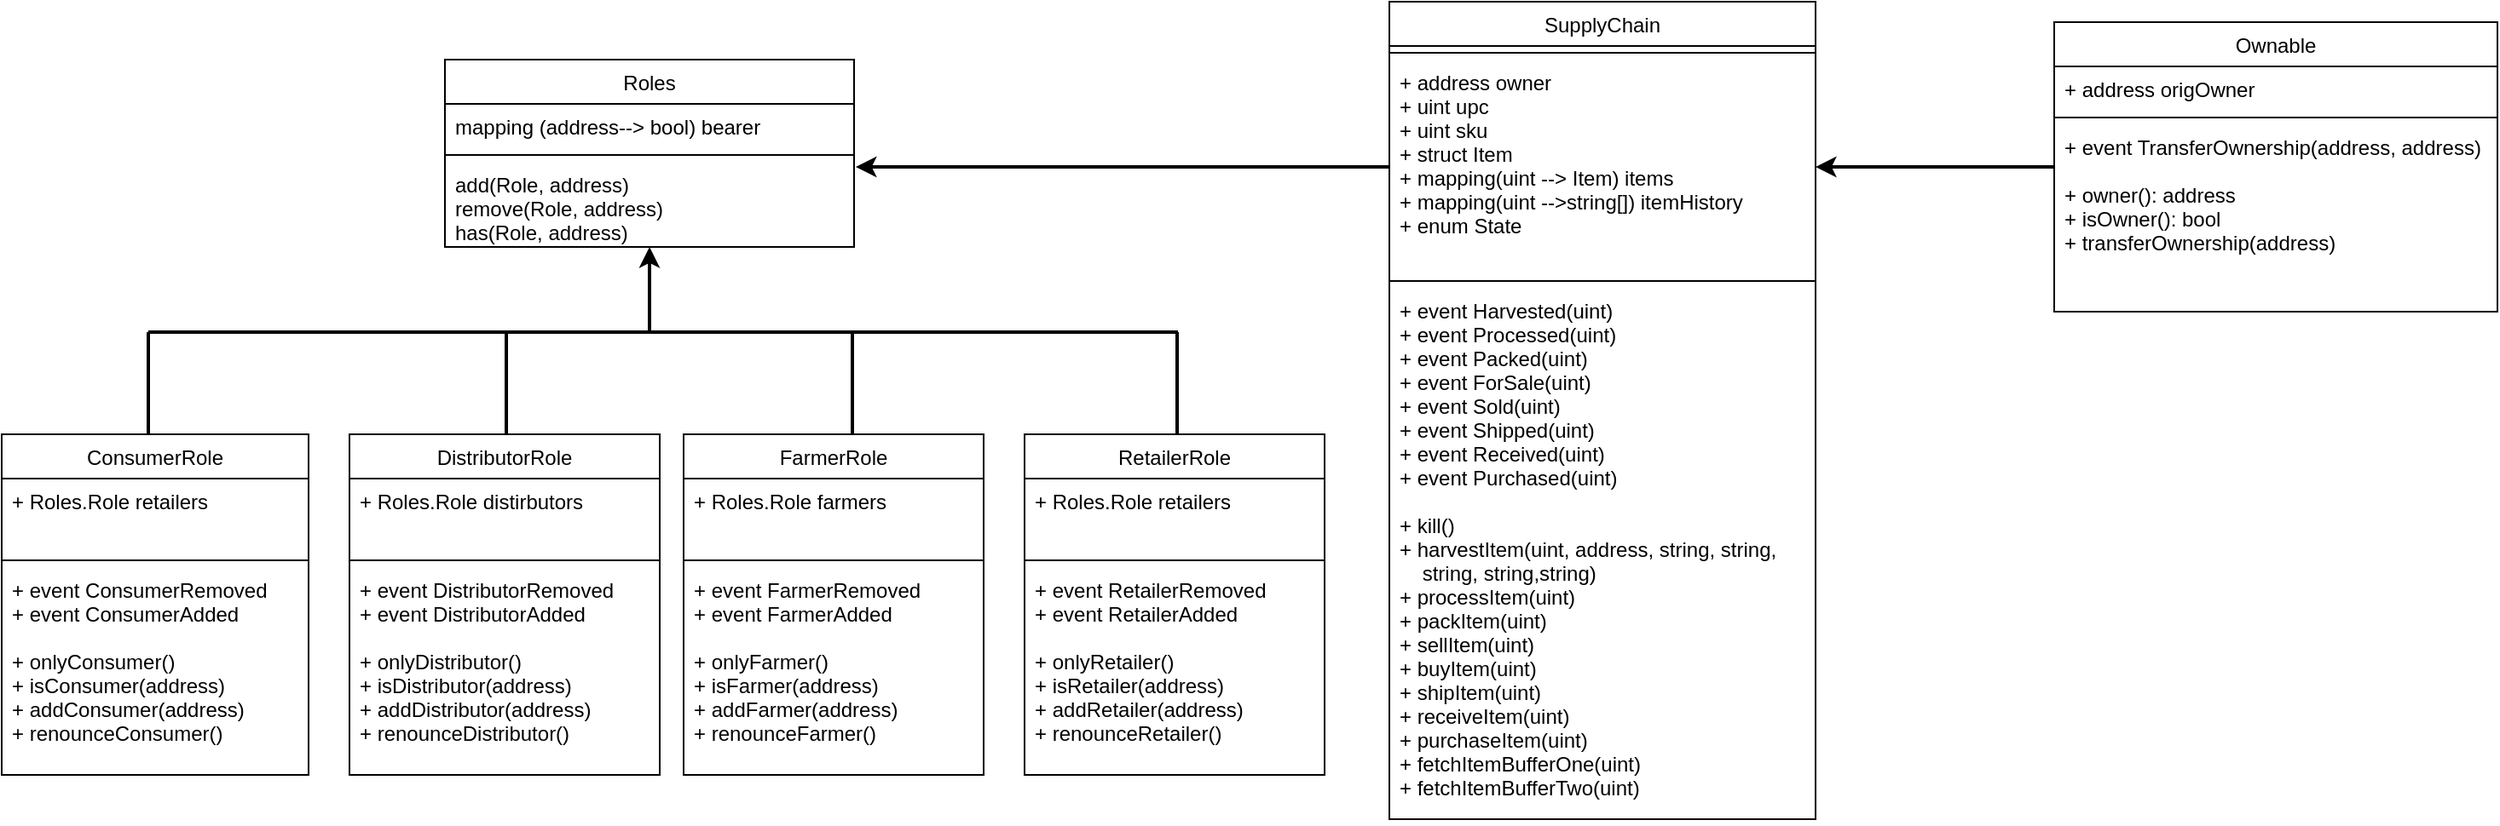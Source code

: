 <mxfile version="13.4.2" type="device"><diagram id="C5RBs43oDa-KdzZeNtuy" name="Page-1"><mxGraphModel dx="1426" dy="777" grid="1" gridSize="10" guides="1" tooltips="1" connect="1" arrows="1" fold="1" page="1" pageScale="1" pageWidth="1169" pageHeight="827" math="0" shadow="0"><root><mxCell id="WIyWlLk6GJQsqaUBKTNV-0"/><mxCell id="WIyWlLk6GJQsqaUBKTNV-1" parent="WIyWlLk6GJQsqaUBKTNV-0"/><mxCell id="i5dmauJpo2EvcO83gm-g-48" value="" style="endArrow=none;html=1;strokeWidth=2;" edge="1" parent="WIyWlLk6GJQsqaUBKTNV-1"><mxGeometry width="50" height="50" relative="1" as="geometry"><mxPoint x="106" y="234" as="sourcePoint"/><mxPoint x="710" y="234" as="targetPoint"/></mxGeometry></mxCell><mxCell id="i5dmauJpo2EvcO83gm-g-54" value="" style="endArrow=classic;html=1;strokeWidth=2;" edge="1" parent="WIyWlLk6GJQsqaUBKTNV-1" target="i5dmauJpo2EvcO83gm-g-29"><mxGeometry width="50" height="50" relative="1" as="geometry"><mxPoint x="400" y="234" as="sourcePoint"/><mxPoint x="426" y="204" as="targetPoint"/></mxGeometry></mxCell><mxCell id="i5dmauJpo2EvcO83gm-g-55" value="" style="endArrow=none;html=1;strokeWidth=2;" edge="1" parent="WIyWlLk6GJQsqaUBKTNV-1"><mxGeometry width="50" height="50" relative="1" as="geometry"><mxPoint x="106" y="294" as="sourcePoint"/><mxPoint x="106" y="234" as="targetPoint"/><Array as="points"/></mxGeometry></mxCell><mxCell id="i5dmauJpo2EvcO83gm-g-56" value="" style="endArrow=none;html=1;strokeWidth=2;exitX=0.5;exitY=0;exitDx=0;exitDy=0;" edge="1" parent="WIyWlLk6GJQsqaUBKTNV-1"><mxGeometry width="50" height="50" relative="1" as="geometry"><mxPoint x="316" y="294" as="sourcePoint"/><mxPoint x="316" y="234" as="targetPoint"/></mxGeometry></mxCell><mxCell id="i5dmauJpo2EvcO83gm-g-57" value="" style="endArrow=none;html=1;strokeWidth=2;exitX=0.5;exitY=0;exitDx=0;exitDy=0;" edge="1" parent="WIyWlLk6GJQsqaUBKTNV-1"><mxGeometry width="50" height="50" relative="1" as="geometry"><mxPoint x="519" y="294" as="sourcePoint"/><mxPoint x="519" y="234" as="targetPoint"/></mxGeometry></mxCell><mxCell id="i5dmauJpo2EvcO83gm-g-59" value="" style="endArrow=none;html=1;strokeWidth=2;exitX=0.5;exitY=0;exitDx=0;exitDy=0;" edge="1" parent="WIyWlLk6GJQsqaUBKTNV-1"><mxGeometry width="50" height="50" relative="1" as="geometry"><mxPoint x="709.5" y="294" as="sourcePoint"/><mxPoint x="709.5" y="234" as="targetPoint"/></mxGeometry></mxCell><mxCell id="i5dmauJpo2EvcO83gm-g-73" style="edgeStyle=orthogonalEdgeStyle;rounded=0;orthogonalLoop=1;jettySize=auto;html=1;exitX=0;exitY=0.5;exitDx=0;exitDy=0;entryX=1.004;entryY=0.06;entryDx=0;entryDy=0;entryPerimeter=0;strokeWidth=2;" edge="1" parent="WIyWlLk6GJQsqaUBKTNV-1" source="i5dmauJpo2EvcO83gm-g-61" target="i5dmauJpo2EvcO83gm-g-29"><mxGeometry relative="1" as="geometry"/></mxCell><mxCell id="i5dmauJpo2EvcO83gm-g-75" style="edgeStyle=orthogonalEdgeStyle;rounded=0;orthogonalLoop=1;jettySize=auto;html=1;exitX=0;exitY=0.5;exitDx=0;exitDy=0;entryX=1;entryY=0.5;entryDx=0;entryDy=0;strokeWidth=2;" edge="1" parent="WIyWlLk6GJQsqaUBKTNV-1" source="i5dmauJpo2EvcO83gm-g-69" target="i5dmauJpo2EvcO83gm-g-61"><mxGeometry relative="1" as="geometry"/></mxCell><mxCell id="i5dmauJpo2EvcO83gm-g-60" value="SupplyChain" style="swimlane;fontStyle=0;align=center;verticalAlign=top;childLayout=stackLayout;horizontal=1;startSize=26;horizontalStack=0;resizeParent=1;resizeLast=0;collapsible=1;marginBottom=0;rounded=0;shadow=0;strokeWidth=1;" vertex="1" parent="WIyWlLk6GJQsqaUBKTNV-1"><mxGeometry x="834" y="40" width="250" height="480" as="geometry"><mxRectangle x="340" y="380" width="170" height="26" as="alternateBounds"/></mxGeometry></mxCell><mxCell id="i5dmauJpo2EvcO83gm-g-62" value="" style="line;html=1;strokeWidth=1;align=left;verticalAlign=middle;spacingTop=-1;spacingLeft=3;spacingRight=3;rotatable=0;labelPosition=right;points=[];portConstraint=eastwest;" vertex="1" parent="i5dmauJpo2EvcO83gm-g-60"><mxGeometry y="26" width="250" height="8" as="geometry"/></mxCell><mxCell id="i5dmauJpo2EvcO83gm-g-61" value="+ address owner&#10;+ uint upc&#10;+ uint sku&#10;+ struct Item&#10;+ mapping(uint --&gt; Item) items&#10;+ mapping(uint --&gt;string[]) itemHistory&#10;+ enum State&#10;&#10;&#10;" style="text;align=left;verticalAlign=top;spacingLeft=4;spacingRight=4;overflow=hidden;rotatable=0;points=[[0,0.5],[1,0.5]];portConstraint=eastwest;" vertex="1" parent="i5dmauJpo2EvcO83gm-g-60"><mxGeometry y="34" width="250" height="126" as="geometry"/></mxCell><mxCell id="i5dmauJpo2EvcO83gm-g-65" value="" style="line;html=1;strokeWidth=1;align=left;verticalAlign=middle;spacingTop=-1;spacingLeft=3;spacingRight=3;rotatable=0;labelPosition=right;points=[];portConstraint=eastwest;" vertex="1" parent="i5dmauJpo2EvcO83gm-g-60"><mxGeometry y="160" width="250" height="8" as="geometry"/></mxCell><mxCell id="i5dmauJpo2EvcO83gm-g-68" value="+ event Harvested(uint)&#10;+ event Processed(uint)&#10;+ event Packed(uint)&#10;+ event ForSale(uint)&#10;+ event Sold(uint)&#10;+ event Shipped(uint)&#10;+ event Received(uint)&#10;+ event Purchased(uint)&#10;&#10;+ kill()&#10;+ harvestItem(uint, address, string, string, &#10;    string, string,string)&#10;+ processItem(uint)&#10;+ packItem(uint)&#10;+ sellItem(uint)&#10;+ buyItem(uint)&#10;+ shipItem(uint)&#10;+ receiveItem(uint)&#10;+ purchaseItem(uint)&#10;+ fetchItemBufferOne(uint)&#10;+ fetchItemBufferTwo(uint) " style="text;align=left;verticalAlign=top;spacingLeft=4;spacingRight=4;overflow=hidden;rotatable=0;points=[[0,0.5],[1,0.5]];portConstraint=eastwest;" vertex="1" parent="i5dmauJpo2EvcO83gm-g-60"><mxGeometry y="168" width="250" height="312" as="geometry"/></mxCell><mxCell id="i5dmauJpo2EvcO83gm-g-14" value="ConsumerRole" style="swimlane;fontStyle=0;align=center;verticalAlign=top;childLayout=stackLayout;horizontal=1;startSize=26;horizontalStack=0;resizeParent=1;resizeLast=0;collapsible=1;marginBottom=0;rounded=0;shadow=0;strokeWidth=1;" vertex="1" parent="WIyWlLk6GJQsqaUBKTNV-1"><mxGeometry x="20" y="294" width="180" height="200" as="geometry"><mxRectangle x="340" y="380" width="170" height="26" as="alternateBounds"/></mxGeometry></mxCell><mxCell id="i5dmauJpo2EvcO83gm-g-15" value="+ Roles.Role retailers" style="text;align=left;verticalAlign=top;spacingLeft=4;spacingRight=4;overflow=hidden;rotatable=0;points=[[0,0.5],[1,0.5]];portConstraint=eastwest;" vertex="1" parent="i5dmauJpo2EvcO83gm-g-14"><mxGeometry y="26" width="180" height="44" as="geometry"/></mxCell><mxCell id="i5dmauJpo2EvcO83gm-g-16" value="" style="line;html=1;strokeWidth=1;align=left;verticalAlign=middle;spacingTop=-1;spacingLeft=3;spacingRight=3;rotatable=0;labelPosition=right;points=[];portConstraint=eastwest;" vertex="1" parent="i5dmauJpo2EvcO83gm-g-14"><mxGeometry y="70" width="180" height="8" as="geometry"/></mxCell><mxCell id="i5dmauJpo2EvcO83gm-g-31" value="+ event ConsumerRemoved&#10;+ event ConsumerAdded&#10;&#10;+ onlyConsumer()&#10;+ isConsumer(address)&#10;+ addConsumer(address)&#10;+ renounceConsumer()&#10;" style="text;align=left;verticalAlign=top;spacingLeft=4;spacingRight=4;overflow=hidden;rotatable=0;points=[[0,0.5],[1,0.5]];portConstraint=eastwest;" vertex="1" parent="i5dmauJpo2EvcO83gm-g-14"><mxGeometry y="78" width="180" height="122" as="geometry"/></mxCell><mxCell id="i5dmauJpo2EvcO83gm-g-32" value="DistributorRole" style="swimlane;fontStyle=0;align=center;verticalAlign=top;childLayout=stackLayout;horizontal=1;startSize=26;horizontalStack=0;resizeParent=1;resizeLast=0;collapsible=1;marginBottom=0;rounded=0;shadow=0;strokeWidth=1;" vertex="1" parent="WIyWlLk6GJQsqaUBKTNV-1"><mxGeometry x="224" y="294" width="182" height="200" as="geometry"><mxRectangle x="340" y="380" width="170" height="26" as="alternateBounds"/></mxGeometry></mxCell><mxCell id="i5dmauJpo2EvcO83gm-g-33" value="+ Roles.Role distirbutors" style="text;align=left;verticalAlign=top;spacingLeft=4;spacingRight=4;overflow=hidden;rotatable=0;points=[[0,0.5],[1,0.5]];portConstraint=eastwest;" vertex="1" parent="i5dmauJpo2EvcO83gm-g-32"><mxGeometry y="26" width="182" height="44" as="geometry"/></mxCell><mxCell id="i5dmauJpo2EvcO83gm-g-34" value="" style="line;html=1;strokeWidth=1;align=left;verticalAlign=middle;spacingTop=-1;spacingLeft=3;spacingRight=3;rotatable=0;labelPosition=right;points=[];portConstraint=eastwest;" vertex="1" parent="i5dmauJpo2EvcO83gm-g-32"><mxGeometry y="70" width="182" height="8" as="geometry"/></mxCell><mxCell id="i5dmauJpo2EvcO83gm-g-35" value="+ event DistributorRemoved&#10;+ event DistributorAdded&#10;&#10;+ onlyDistributor()&#10;+ isDistributor(address)&#10;+ addDistributor(address)&#10;+ renounceDistributor()&#10;" style="text;align=left;verticalAlign=top;spacingLeft=4;spacingRight=4;overflow=hidden;rotatable=0;points=[[0,0.5],[1,0.5]];portConstraint=eastwest;" vertex="1" parent="i5dmauJpo2EvcO83gm-g-32"><mxGeometry y="78" width="182" height="122" as="geometry"/></mxCell><mxCell id="i5dmauJpo2EvcO83gm-g-36" value="FarmerRole" style="swimlane;fontStyle=0;align=center;verticalAlign=top;childLayout=stackLayout;horizontal=1;startSize=26;horizontalStack=0;resizeParent=1;resizeLast=0;collapsible=1;marginBottom=0;rounded=0;shadow=0;strokeWidth=1;" vertex="1" parent="WIyWlLk6GJQsqaUBKTNV-1"><mxGeometry x="420" y="294" width="176" height="200" as="geometry"><mxRectangle x="340" y="380" width="170" height="26" as="alternateBounds"/></mxGeometry></mxCell><mxCell id="i5dmauJpo2EvcO83gm-g-37" value="+ Roles.Role farmers" style="text;align=left;verticalAlign=top;spacingLeft=4;spacingRight=4;overflow=hidden;rotatable=0;points=[[0,0.5],[1,0.5]];portConstraint=eastwest;" vertex="1" parent="i5dmauJpo2EvcO83gm-g-36"><mxGeometry y="26" width="176" height="44" as="geometry"/></mxCell><mxCell id="i5dmauJpo2EvcO83gm-g-38" value="" style="line;html=1;strokeWidth=1;align=left;verticalAlign=middle;spacingTop=-1;spacingLeft=3;spacingRight=3;rotatable=0;labelPosition=right;points=[];portConstraint=eastwest;" vertex="1" parent="i5dmauJpo2EvcO83gm-g-36"><mxGeometry y="70" width="176" height="8" as="geometry"/></mxCell><mxCell id="i5dmauJpo2EvcO83gm-g-39" value="+ event FarmerRemoved&#10;+ event FarmerAdded&#10;&#10;+ onlyFarmer()&#10;+ isFarmer(address)&#10;+ addFarmer(address)&#10;+ renounceFarmer()&#10;" style="text;align=left;verticalAlign=top;spacingLeft=4;spacingRight=4;overflow=hidden;rotatable=0;points=[[0,0.5],[1,0.5]];portConstraint=eastwest;" vertex="1" parent="i5dmauJpo2EvcO83gm-g-36"><mxGeometry y="78" width="176" height="112" as="geometry"/></mxCell><mxCell id="i5dmauJpo2EvcO83gm-g-40" value="RetailerRole" style="swimlane;fontStyle=0;align=center;verticalAlign=top;childLayout=stackLayout;horizontal=1;startSize=26;horizontalStack=0;resizeParent=1;resizeLast=0;collapsible=1;marginBottom=0;rounded=0;shadow=0;strokeWidth=1;" vertex="1" parent="WIyWlLk6GJQsqaUBKTNV-1"><mxGeometry x="620" y="294" width="176" height="200" as="geometry"><mxRectangle x="340" y="380" width="170" height="26" as="alternateBounds"/></mxGeometry></mxCell><mxCell id="i5dmauJpo2EvcO83gm-g-41" value="+ Roles.Role retailers" style="text;align=left;verticalAlign=top;spacingLeft=4;spacingRight=4;overflow=hidden;rotatable=0;points=[[0,0.5],[1,0.5]];portConstraint=eastwest;" vertex="1" parent="i5dmauJpo2EvcO83gm-g-40"><mxGeometry y="26" width="176" height="44" as="geometry"/></mxCell><mxCell id="i5dmauJpo2EvcO83gm-g-42" value="" style="line;html=1;strokeWidth=1;align=left;verticalAlign=middle;spacingTop=-1;spacingLeft=3;spacingRight=3;rotatable=0;labelPosition=right;points=[];portConstraint=eastwest;" vertex="1" parent="i5dmauJpo2EvcO83gm-g-40"><mxGeometry y="70" width="176" height="8" as="geometry"/></mxCell><mxCell id="i5dmauJpo2EvcO83gm-g-43" value="+ event RetailerRemoved&#10;+ event RetailerAdded&#10;&#10;+ onlyRetailer()&#10;+ isRetailer(address)&#10;+ addRetailer(address)&#10;+ renounceRetailer()&#10;" style="text;align=left;verticalAlign=top;spacingLeft=4;spacingRight=4;overflow=hidden;rotatable=0;points=[[0,0.5],[1,0.5]];portConstraint=eastwest;" vertex="1" parent="i5dmauJpo2EvcO83gm-g-40"><mxGeometry y="78" width="176" height="122" as="geometry"/></mxCell><mxCell id="i5dmauJpo2EvcO83gm-g-11" value="Roles" style="swimlane;fontStyle=0;align=center;verticalAlign=top;childLayout=stackLayout;horizontal=1;startSize=26;horizontalStack=0;resizeParent=1;resizeLast=0;collapsible=1;marginBottom=0;rounded=0;shadow=0;strokeWidth=1;" vertex="1" parent="WIyWlLk6GJQsqaUBKTNV-1"><mxGeometry x="280" y="74" width="240" height="110" as="geometry"><mxRectangle x="340" y="380" width="170" height="26" as="alternateBounds"/></mxGeometry></mxCell><mxCell id="i5dmauJpo2EvcO83gm-g-12" value="mapping (address--&gt; bool) bearer" style="text;align=left;verticalAlign=top;spacingLeft=4;spacingRight=4;overflow=hidden;rotatable=0;points=[[0,0.5],[1,0.5]];portConstraint=eastwest;" vertex="1" parent="i5dmauJpo2EvcO83gm-g-11"><mxGeometry y="26" width="240" height="26" as="geometry"/></mxCell><mxCell id="i5dmauJpo2EvcO83gm-g-13" value="" style="line;html=1;strokeWidth=1;align=left;verticalAlign=middle;spacingTop=-1;spacingLeft=3;spacingRight=3;rotatable=0;labelPosition=right;points=[];portConstraint=eastwest;" vertex="1" parent="i5dmauJpo2EvcO83gm-g-11"><mxGeometry y="52" width="240" height="8" as="geometry"/></mxCell><mxCell id="i5dmauJpo2EvcO83gm-g-29" value="add(Role, address)&#10;remove(Role, address)&#10;has(Role, address)" style="text;align=left;verticalAlign=top;spacingLeft=4;spacingRight=4;overflow=hidden;rotatable=0;points=[[0,0.5],[1,0.5]];portConstraint=eastwest;" vertex="1" parent="i5dmauJpo2EvcO83gm-g-11"><mxGeometry y="60" width="240" height="50" as="geometry"/></mxCell><mxCell id="i5dmauJpo2EvcO83gm-g-69" value="Ownable" style="swimlane;fontStyle=0;align=center;verticalAlign=top;childLayout=stackLayout;horizontal=1;startSize=26;horizontalStack=0;resizeParent=1;resizeLast=0;collapsible=1;marginBottom=0;rounded=0;shadow=0;strokeWidth=1;" vertex="1" parent="WIyWlLk6GJQsqaUBKTNV-1"><mxGeometry x="1224" y="52" width="260" height="170" as="geometry"><mxRectangle x="340" y="380" width="170" height="26" as="alternateBounds"/></mxGeometry></mxCell><mxCell id="i5dmauJpo2EvcO83gm-g-70" value="+ address origOwner" style="text;align=left;verticalAlign=top;spacingLeft=4;spacingRight=4;overflow=hidden;rotatable=0;points=[[0,0.5],[1,0.5]];portConstraint=eastwest;" vertex="1" parent="i5dmauJpo2EvcO83gm-g-69"><mxGeometry y="26" width="260" height="26" as="geometry"/></mxCell><mxCell id="i5dmauJpo2EvcO83gm-g-71" value="" style="line;html=1;strokeWidth=1;align=left;verticalAlign=middle;spacingTop=-1;spacingLeft=3;spacingRight=3;rotatable=0;labelPosition=right;points=[];portConstraint=eastwest;" vertex="1" parent="i5dmauJpo2EvcO83gm-g-69"><mxGeometry y="52" width="260" height="8" as="geometry"/></mxCell><mxCell id="i5dmauJpo2EvcO83gm-g-72" value="+ event TransferOwnership(address, address)&#10;&#10;+ owner(): address&#10;+ isOwner(): bool&#10;+ transferOwnership(address)&#10;&#10;" style="text;align=left;verticalAlign=top;spacingLeft=4;spacingRight=4;overflow=hidden;rotatable=0;points=[[0,0.5],[1,0.5]];portConstraint=eastwest;" vertex="1" parent="i5dmauJpo2EvcO83gm-g-69"><mxGeometry y="60" width="260" height="110" as="geometry"/></mxCell></root></mxGraphModel></diagram></mxfile>